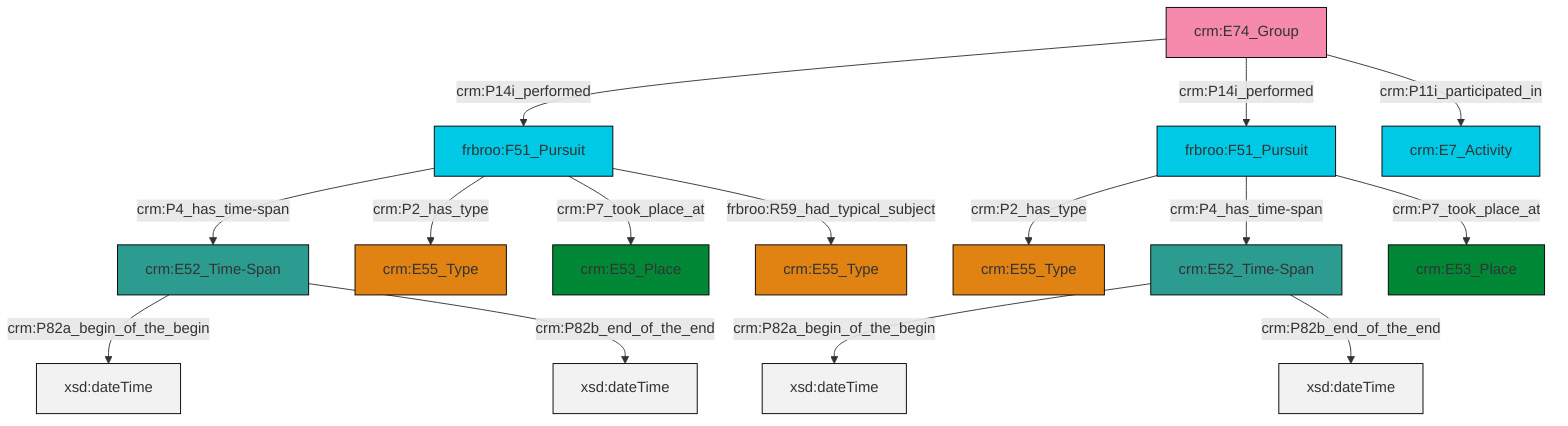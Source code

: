 graph TD
classDef Literal fill:#f2f2f2,stroke:#000000;
classDef CRM_Entity fill:#FFFFFF,stroke:#000000;
classDef Temporal_Entity fill:#00C9E6, stroke:#000000;
classDef Type fill:#E18312, stroke:#000000;
classDef Time-Span fill:#2C9C91, stroke:#000000;
classDef Appellation fill:#FFEB7F, stroke:#000000;
classDef Place fill:#008836, stroke:#000000;
classDef Persistent_Item fill:#B266B2, stroke:#000000;
classDef Conceptual_Object fill:#FFD700, stroke:#000000;
classDef Physical_Thing fill:#D2B48C, stroke:#000000;
classDef Actor fill:#f58aad, stroke:#000000;
classDef PC_Classes fill:#4ce600, stroke:#000000;
classDef Multi fill:#cccccc,stroke:#000000;

4["frbroo:F51_Pursuit"]:::Temporal_Entity -->|crm:P2_has_type| 5["crm:E55_Type"]:::Type
6["crm:E74_Group"]:::Actor -->|crm:P14i_performed| 7["frbroo:F51_Pursuit"]:::Temporal_Entity
8["crm:E52_Time-Span"]:::Time-Span -->|crm:P82a_begin_of_the_begin| 9[xsd:dateTime]:::Literal
8["crm:E52_Time-Span"]:::Time-Span -->|crm:P82b_end_of_the_end| 10[xsd:dateTime]:::Literal
7["frbroo:F51_Pursuit"]:::Temporal_Entity -->|crm:P4_has_time-span| 8["crm:E52_Time-Span"]:::Time-Span
7["frbroo:F51_Pursuit"]:::Temporal_Entity -->|crm:P2_has_type| 11["crm:E55_Type"]:::Type
4["frbroo:F51_Pursuit"]:::Temporal_Entity -->|crm:P4_has_time-span| 14["crm:E52_Time-Span"]:::Time-Span
7["frbroo:F51_Pursuit"]:::Temporal_Entity -->|crm:P7_took_place_at| 2["crm:E53_Place"]:::Place
6["crm:E74_Group"]:::Actor -->|crm:P14i_performed| 4["frbroo:F51_Pursuit"]:::Temporal_Entity
6["crm:E74_Group"]:::Actor -->|crm:P11i_participated_in| 15["crm:E7_Activity"]:::Temporal_Entity
4["frbroo:F51_Pursuit"]:::Temporal_Entity -->|crm:P7_took_place_at| 0["crm:E53_Place"]:::Place
14["crm:E52_Time-Span"]:::Time-Span -->|crm:P82a_begin_of_the_begin| 21[xsd:dateTime]:::Literal
14["crm:E52_Time-Span"]:::Time-Span -->|crm:P82b_end_of_the_end| 23[xsd:dateTime]:::Literal
7["frbroo:F51_Pursuit"]:::Temporal_Entity -->|frbroo:R59_had_typical_subject| 24["crm:E55_Type"]:::Type